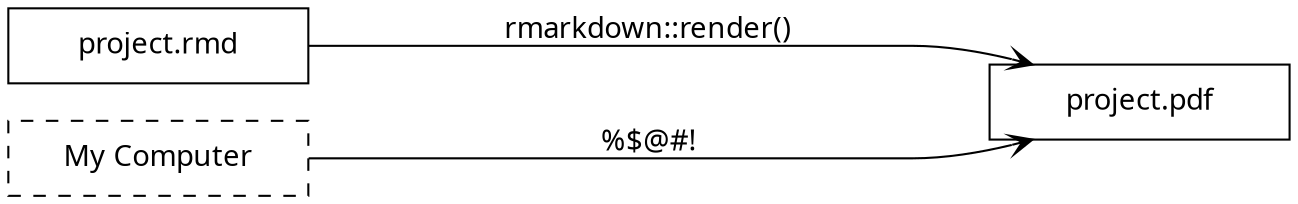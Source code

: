 digraph cicd {

graph [
  layout = dot
  rankdir = LR
]

node  [
  shape = rectangle
  color = black
  fixedsize = true
  width = 2.0
  style = solid
]

node  [
  fontname = "Fira Code"
  label = "project.rmd"
]
source

node [
  fontname = "Fira Sans"
  label = "My Computer"
  style = dashed
]
computer

node [
  fontname = "Fira Code",
  label = "project.pdf"
  style = solid
]
binary

edge [
  arrowhead = "vee"
  color = black,
  fontname = "Fira Code"
  minlen = 5
]
source -> {binary} [
  label = "rmarkdown::render()"
  width = 1
]
computer -> {binary} [
  label = "%$@#!"
  fontname = "Fira Sans"
]
}
